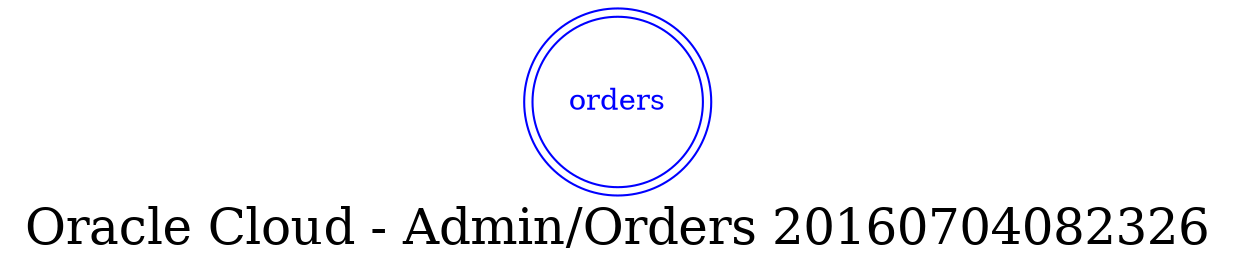 digraph LexiconGraph {
graph[label="Oracle Cloud - Admin/Orders 20160704082326", fontsize=24]
splines=true
"orders" [color=blue, fontcolor=blue, shape=doublecircle]
}
